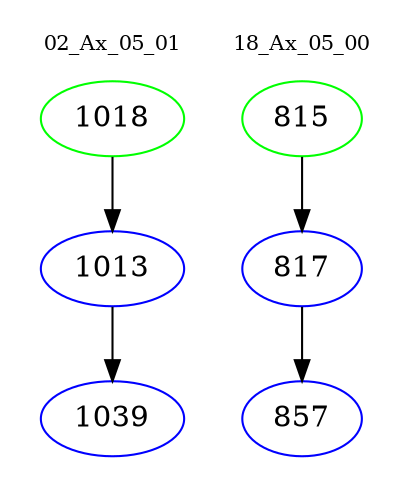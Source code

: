 digraph{
subgraph cluster_0 {
color = white
label = "02_Ax_05_01";
fontsize=10;
T0_1018 [label="1018", color="green"]
T0_1018 -> T0_1013 [color="black"]
T0_1013 [label="1013", color="blue"]
T0_1013 -> T0_1039 [color="black"]
T0_1039 [label="1039", color="blue"]
}
subgraph cluster_1 {
color = white
label = "18_Ax_05_00";
fontsize=10;
T1_815 [label="815", color="green"]
T1_815 -> T1_817 [color="black"]
T1_817 [label="817", color="blue"]
T1_817 -> T1_857 [color="black"]
T1_857 [label="857", color="blue"]
}
}
